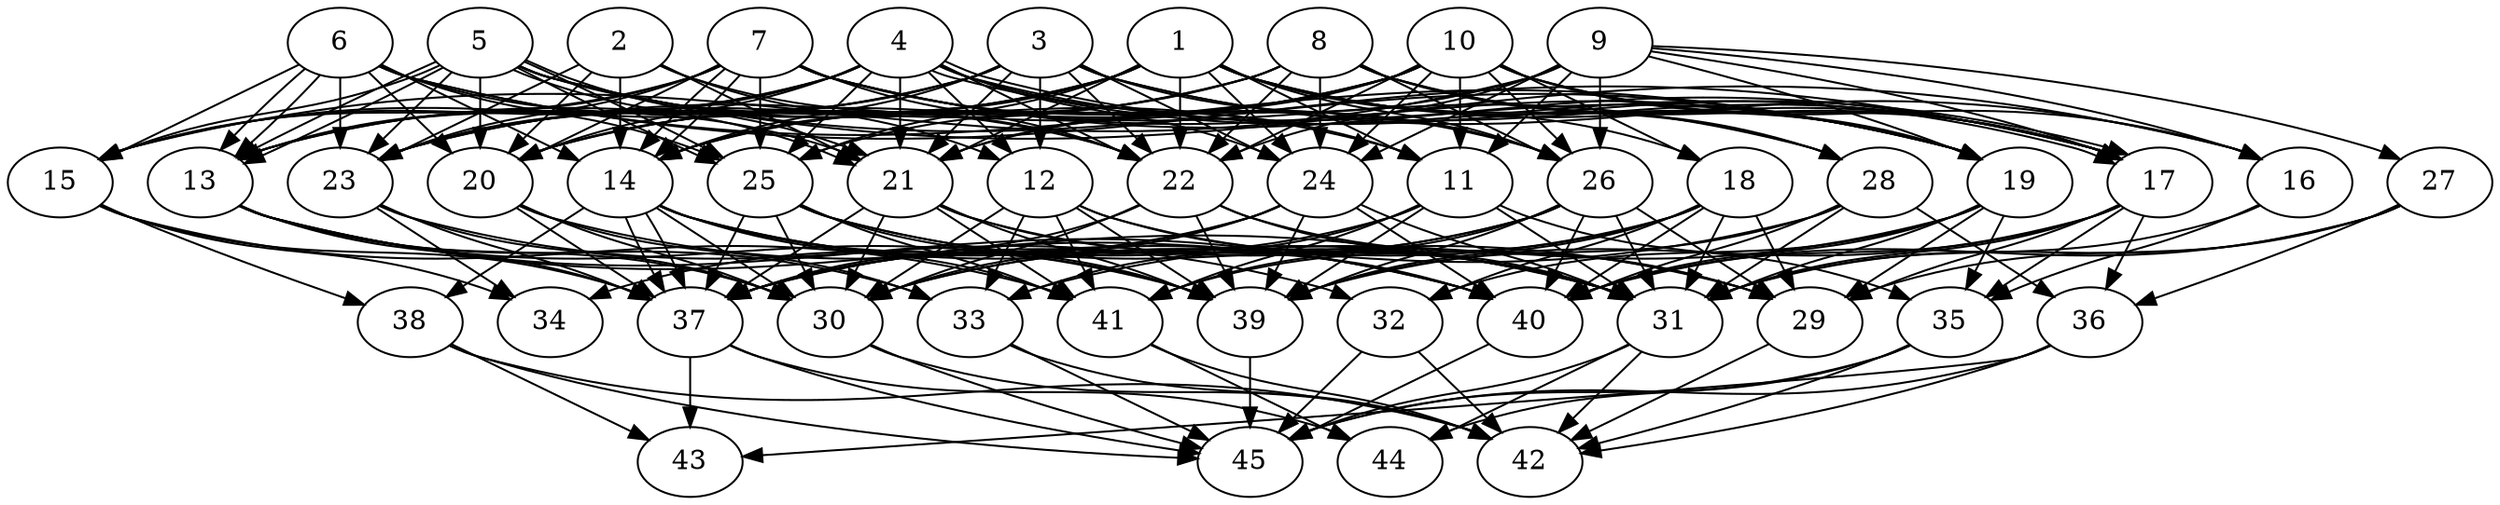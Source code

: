 // DAG automatically generated by daggen at Thu Oct  3 14:07:23 2019
// ./daggen --dot -n 45 --ccr 0.5 --fat 0.7 --regular 0.7 --density 0.9 --mindata 5242880 --maxdata 52428800 
digraph G {
  1 [size="41093120", alpha="0.11", expect_size="20546560"] 
  1 -> 11 [size ="20546560"]
  1 -> 13 [size ="20546560"]
  1 -> 14 [size ="20546560"]
  1 -> 17 [size ="20546560"]
  1 -> 18 [size ="20546560"]
  1 -> 19 [size ="20546560"]
  1 -> 20 [size ="20546560"]
  1 -> 21 [size ="20546560"]
  1 -> 22 [size ="20546560"]
  1 -> 23 [size ="20546560"]
  1 -> 24 [size ="20546560"]
  1 -> 25 [size ="20546560"]
  1 -> 26 [size ="20546560"]
  1 -> 28 [size ="20546560"]
  2 [size="84799488", alpha="0.06", expect_size="42399744"] 
  2 -> 12 [size ="42399744"]
  2 -> 14 [size ="42399744"]
  2 -> 20 [size ="42399744"]
  2 -> 21 [size ="42399744"]
  2 -> 22 [size ="42399744"]
  2 -> 23 [size ="42399744"]
  3 [size="84226048", alpha="0.00", expect_size="42113024"] 
  3 -> 12 [size ="42113024"]
  3 -> 13 [size ="42113024"]
  3 -> 14 [size ="42113024"]
  3 -> 15 [size ="42113024"]
  3 -> 16 [size ="42113024"]
  3 -> 17 [size ="42113024"]
  3 -> 21 [size ="42113024"]
  3 -> 22 [size ="42113024"]
  3 -> 23 [size ="42113024"]
  3 -> 24 [size ="42113024"]
  3 -> 26 [size ="42113024"]
  4 [size="93704192", alpha="0.05", expect_size="46852096"] 
  4 -> 11 [size ="46852096"]
  4 -> 12 [size ="46852096"]
  4 -> 13 [size ="46852096"]
  4 -> 15 [size ="46852096"]
  4 -> 17 [size ="46852096"]
  4 -> 17 [size ="46852096"]
  4 -> 19 [size ="46852096"]
  4 -> 20 [size ="46852096"]
  4 -> 21 [size ="46852096"]
  4 -> 22 [size ="46852096"]
  4 -> 23 [size ="46852096"]
  4 -> 24 [size ="46852096"]
  4 -> 25 [size ="46852096"]
  5 [size="28243968", alpha="0.18", expect_size="14121984"] 
  5 -> 11 [size ="14121984"]
  5 -> 13 [size ="14121984"]
  5 -> 13 [size ="14121984"]
  5 -> 15 [size ="14121984"]
  5 -> 16 [size ="14121984"]
  5 -> 19 [size ="14121984"]
  5 -> 20 [size ="14121984"]
  5 -> 21 [size ="14121984"]
  5 -> 21 [size ="14121984"]
  5 -> 22 [size ="14121984"]
  5 -> 23 [size ="14121984"]
  5 -> 25 [size ="14121984"]
  5 -> 25 [size ="14121984"]
  6 [size="44390400", alpha="0.06", expect_size="22195200"] 
  6 -> 13 [size ="22195200"]
  6 -> 13 [size ="22195200"]
  6 -> 14 [size ="22195200"]
  6 -> 15 [size ="22195200"]
  6 -> 17 [size ="22195200"]
  6 -> 19 [size ="22195200"]
  6 -> 20 [size ="22195200"]
  6 -> 21 [size ="22195200"]
  6 -> 23 [size ="22195200"]
  6 -> 25 [size ="22195200"]
  7 [size="65576960", alpha="0.10", expect_size="32788480"] 
  7 -> 13 [size ="32788480"]
  7 -> 14 [size ="32788480"]
  7 -> 14 [size ="32788480"]
  7 -> 15 [size ="32788480"]
  7 -> 17 [size ="32788480"]
  7 -> 19 [size ="32788480"]
  7 -> 20 [size ="32788480"]
  7 -> 22 [size ="32788480"]
  7 -> 23 [size ="32788480"]
  7 -> 25 [size ="32788480"]
  7 -> 26 [size ="32788480"]
  7 -> 28 [size ="32788480"]
  8 [size="28241920", alpha="0.10", expect_size="14120960"] 
  8 -> 14 [size ="14120960"]
  8 -> 17 [size ="14120960"]
  8 -> 19 [size ="14120960"]
  8 -> 20 [size ="14120960"]
  8 -> 22 [size ="14120960"]
  8 -> 23 [size ="14120960"]
  8 -> 24 [size ="14120960"]
  8 -> 26 [size ="14120960"]
  8 -> 28 [size ="14120960"]
  9 [size="40777728", alpha="0.02", expect_size="20388864"] 
  9 -> 11 [size ="20388864"]
  9 -> 15 [size ="20388864"]
  9 -> 16 [size ="20388864"]
  9 -> 17 [size ="20388864"]
  9 -> 19 [size ="20388864"]
  9 -> 21 [size ="20388864"]
  9 -> 22 [size ="20388864"]
  9 -> 24 [size ="20388864"]
  9 -> 26 [size ="20388864"]
  9 -> 27 [size ="20388864"]
  10 [size="51859456", alpha="0.11", expect_size="25929728"] 
  10 -> 11 [size ="25929728"]
  10 -> 14 [size ="25929728"]
  10 -> 16 [size ="25929728"]
  10 -> 17 [size ="25929728"]
  10 -> 18 [size ="25929728"]
  10 -> 19 [size ="25929728"]
  10 -> 20 [size ="25929728"]
  10 -> 21 [size ="25929728"]
  10 -> 22 [size ="25929728"]
  10 -> 23 [size ="25929728"]
  10 -> 24 [size ="25929728"]
  10 -> 25 [size ="25929728"]
  10 -> 26 [size ="25929728"]
  11 [size="46489600", alpha="0.18", expect_size="23244800"] 
  11 -> 31 [size ="23244800"]
  11 -> 33 [size ="23244800"]
  11 -> 35 [size ="23244800"]
  11 -> 37 [size ="23244800"]
  11 -> 39 [size ="23244800"]
  11 -> 41 [size ="23244800"]
  12 [size="96292864", alpha="0.19", expect_size="48146432"] 
  12 -> 29 [size ="48146432"]
  12 -> 30 [size ="48146432"]
  12 -> 31 [size ="48146432"]
  12 -> 33 [size ="48146432"]
  12 -> 39 [size ="48146432"]
  12 -> 41 [size ="48146432"]
  13 [size="30337024", alpha="0.17", expect_size="15168512"] 
  13 -> 30 [size ="15168512"]
  13 -> 31 [size ="15168512"]
  13 -> 33 [size ="15168512"]
  13 -> 37 [size ="15168512"]
  13 -> 39 [size ="15168512"]
  13 -> 40 [size ="15168512"]
  14 [size="31594496", alpha="0.16", expect_size="15797248"] 
  14 -> 30 [size ="15797248"]
  14 -> 31 [size ="15797248"]
  14 -> 37 [size ="15797248"]
  14 -> 37 [size ="15797248"]
  14 -> 38 [size ="15797248"]
  14 -> 39 [size ="15797248"]
  14 -> 40 [size ="15797248"]
  14 -> 41 [size ="15797248"]
  15 [size="53155840", alpha="0.14", expect_size="26577920"] 
  15 -> 34 [size ="26577920"]
  15 -> 37 [size ="26577920"]
  15 -> 38 [size ="26577920"]
  15 -> 41 [size ="26577920"]
  16 [size="43364352", alpha="0.18", expect_size="21682176"] 
  16 -> 31 [size ="21682176"]
  16 -> 35 [size ="21682176"]
  17 [size="72259584", alpha="0.13", expect_size="36129792"] 
  17 -> 29 [size ="36129792"]
  17 -> 31 [size ="36129792"]
  17 -> 35 [size ="36129792"]
  17 -> 36 [size ="36129792"]
  17 -> 39 [size ="36129792"]
  17 -> 40 [size ="36129792"]
  18 [size="25978880", alpha="0.19", expect_size="12989440"] 
  18 -> 29 [size ="12989440"]
  18 -> 30 [size ="12989440"]
  18 -> 31 [size ="12989440"]
  18 -> 32 [size ="12989440"]
  18 -> 39 [size ="12989440"]
  18 -> 40 [size ="12989440"]
  18 -> 41 [size ="12989440"]
  19 [size="74358784", alpha="0.13", expect_size="37179392"] 
  19 -> 29 [size ="37179392"]
  19 -> 31 [size ="37179392"]
  19 -> 32 [size ="37179392"]
  19 -> 33 [size ="37179392"]
  19 -> 35 [size ="37179392"]
  19 -> 40 [size ="37179392"]
  20 [size="83775488", alpha="0.08", expect_size="41887744"] 
  20 -> 30 [size ="41887744"]
  20 -> 33 [size ="41887744"]
  20 -> 37 [size ="41887744"]
  20 -> 40 [size ="41887744"]
  21 [size="40822784", alpha="0.09", expect_size="20411392"] 
  21 -> 30 [size ="20411392"]
  21 -> 31 [size ="20411392"]
  21 -> 37 [size ="20411392"]
  21 -> 39 [size ="20411392"]
  21 -> 40 [size ="20411392"]
  21 -> 41 [size ="20411392"]
  22 [size="29413376", alpha="0.06", expect_size="14706688"] 
  22 -> 29 [size ="14706688"]
  22 -> 30 [size ="14706688"]
  22 -> 31 [size ="14706688"]
  22 -> 37 [size ="14706688"]
  22 -> 39 [size ="14706688"]
  23 [size="25815040", alpha="0.18", expect_size="12907520"] 
  23 -> 30 [size ="12907520"]
  23 -> 32 [size ="12907520"]
  23 -> 34 [size ="12907520"]
  23 -> 37 [size ="12907520"]
  24 [size="11771904", alpha="0.08", expect_size="5885952"] 
  24 -> 30 [size ="5885952"]
  24 -> 31 [size ="5885952"]
  24 -> 34 [size ="5885952"]
  24 -> 37 [size ="5885952"]
  24 -> 39 [size ="5885952"]
  24 -> 40 [size ="5885952"]
  25 [size="85190656", alpha="0.02", expect_size="42595328"] 
  25 -> 29 [size ="42595328"]
  25 -> 30 [size ="42595328"]
  25 -> 31 [size ="42595328"]
  25 -> 37 [size ="42595328"]
  25 -> 39 [size ="42595328"]
  25 -> 41 [size ="42595328"]
  26 [size="56387584", alpha="0.03", expect_size="28193792"] 
  26 -> 29 [size ="28193792"]
  26 -> 30 [size ="28193792"]
  26 -> 31 [size ="28193792"]
  26 -> 37 [size ="28193792"]
  26 -> 39 [size ="28193792"]
  26 -> 40 [size ="28193792"]
  26 -> 41 [size ="28193792"]
  27 [size="46100480", alpha="0.16", expect_size="23050240"] 
  27 -> 29 [size ="23050240"]
  27 -> 31 [size ="23050240"]
  27 -> 36 [size ="23050240"]
  27 -> 40 [size ="23050240"]
  28 [size="14587904", alpha="0.12", expect_size="7293952"] 
  28 -> 31 [size ="7293952"]
  28 -> 36 [size ="7293952"]
  28 -> 37 [size ="7293952"]
  28 -> 39 [size ="7293952"]
  28 -> 40 [size ="7293952"]
  29 [size="101992448", alpha="0.15", expect_size="50996224"] 
  29 -> 42 [size ="50996224"]
  30 [size="69885952", alpha="0.07", expect_size="34942976"] 
  30 -> 42 [size ="34942976"]
  30 -> 45 [size ="34942976"]
  31 [size="12281856", alpha="0.06", expect_size="6140928"] 
  31 -> 42 [size ="6140928"]
  31 -> 44 [size ="6140928"]
  31 -> 45 [size ="6140928"]
  32 [size="54167552", alpha="0.04", expect_size="27083776"] 
  32 -> 42 [size ="27083776"]
  32 -> 45 [size ="27083776"]
  33 [size="81106944", alpha="0.05", expect_size="40553472"] 
  33 -> 42 [size ="40553472"]
  33 -> 45 [size ="40553472"]
  34 [size="72474624", alpha="0.12", expect_size="36237312"] 
  35 [size="17119232", alpha="0.07", expect_size="8559616"] 
  35 -> 42 [size ="8559616"]
  35 -> 44 [size ="8559616"]
  35 -> 45 [size ="8559616"]
  36 [size="27166720", alpha="0.09", expect_size="13583360"] 
  36 -> 42 [size ="13583360"]
  36 -> 43 [size ="13583360"]
  36 -> 45 [size ="13583360"]
  37 [size="42158080", alpha="0.04", expect_size="21079040"] 
  37 -> 43 [size ="21079040"]
  37 -> 44 [size ="21079040"]
  37 -> 45 [size ="21079040"]
  38 [size="22808576", alpha="0.03", expect_size="11404288"] 
  38 -> 42 [size ="11404288"]
  38 -> 43 [size ="11404288"]
  38 -> 45 [size ="11404288"]
  39 [size="81252352", alpha="0.15", expect_size="40626176"] 
  39 -> 45 [size ="40626176"]
  40 [size="59033600", alpha="0.03", expect_size="29516800"] 
  40 -> 45 [size ="29516800"]
  41 [size="91901952", alpha="0.17", expect_size="45950976"] 
  41 -> 42 [size ="45950976"]
  41 -> 44 [size ="45950976"]
  42 [size="27115520", alpha="0.15", expect_size="13557760"] 
  43 [size="44857344", alpha="0.16", expect_size="22428672"] 
  44 [size="70606848", alpha="0.18", expect_size="35303424"] 
  45 [size="31102976", alpha="0.15", expect_size="15551488"] 
}
